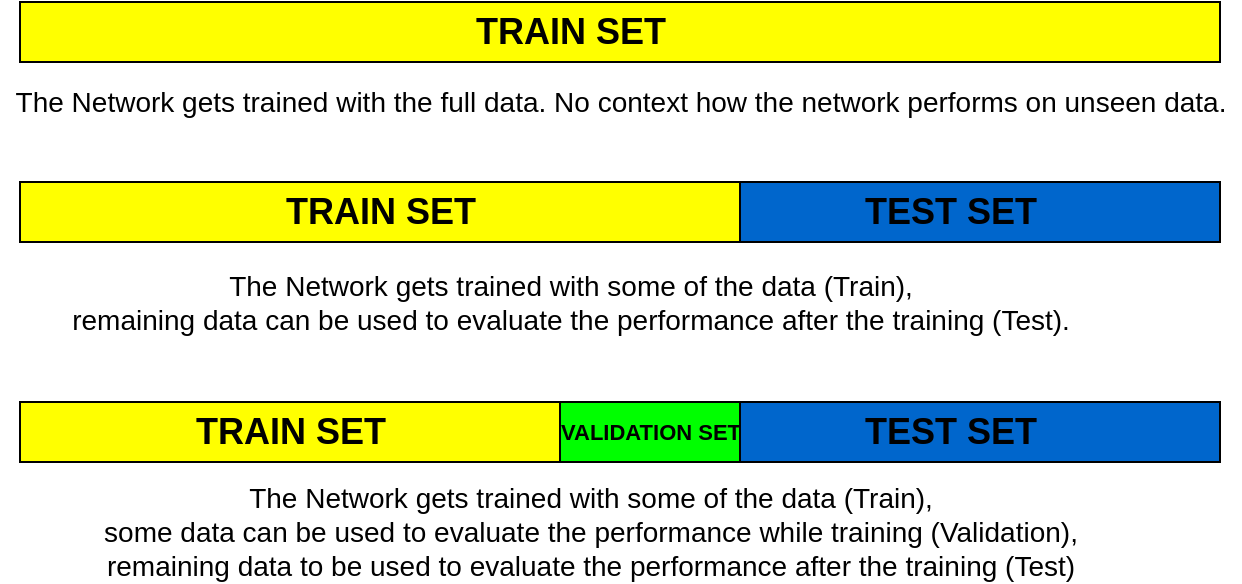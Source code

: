 <mxfile version="15.2.7" type="github">
  <diagram id="QYX2wHTmf0ZhpTRwsHYE" name="Page-1">
    <mxGraphModel dx="782" dy="468" grid="1" gridSize="10" guides="1" tooltips="1" connect="1" arrows="1" fold="1" page="1" pageScale="1" pageWidth="850" pageHeight="1100" math="0" shadow="0">
      <root>
        <mxCell id="0" />
        <mxCell id="1" parent="0" />
        <mxCell id="RThocE2uosENRFC7UYjA-23" value="" style="rounded=0;whiteSpace=wrap;html=1;fillColor=#FFFF00;" vertex="1" parent="1">
          <mxGeometry x="60" y="50" width="600" height="30" as="geometry" />
        </mxCell>
        <mxCell id="RThocE2uosENRFC7UYjA-26" value="&lt;font style=&quot;font-size: 18px&quot;&gt;&lt;b&gt;TRAIN SET&lt;/b&gt;&lt;/font&gt;" style="text;html=1;resizable=0;autosize=1;align=center;verticalAlign=middle;points=[];fillColor=none;strokeColor=none;rounded=0;" vertex="1" parent="1">
          <mxGeometry x="280" y="55" width="110" height="20" as="geometry" />
        </mxCell>
        <mxCell id="RThocE2uosENRFC7UYjA-28" value="" style="rounded=0;whiteSpace=wrap;html=1;fillColor=#FFFF00;" vertex="1" parent="1">
          <mxGeometry x="60" y="140" width="360" height="30" as="geometry" />
        </mxCell>
        <mxCell id="RThocE2uosENRFC7UYjA-30" value="" style="rounded=0;whiteSpace=wrap;html=1;fillColor=#0066CC;" vertex="1" parent="1">
          <mxGeometry x="420" y="140" width="240" height="30" as="geometry" />
        </mxCell>
        <mxCell id="RThocE2uosENRFC7UYjA-31" value="&lt;font style=&quot;font-size: 18px&quot;&gt;&lt;b&gt;TRAIN SET&lt;/b&gt;&lt;/font&gt;" style="text;html=1;resizable=0;autosize=1;align=center;verticalAlign=middle;points=[];fillColor=none;strokeColor=none;rounded=0;" vertex="1" parent="1">
          <mxGeometry x="185" y="145" width="110" height="20" as="geometry" />
        </mxCell>
        <mxCell id="RThocE2uosENRFC7UYjA-32" value="&lt;font style=&quot;font-size: 18px&quot;&gt;&lt;b&gt;TEST SET&lt;/b&gt;&lt;/font&gt;" style="text;html=1;resizable=0;autosize=1;align=center;verticalAlign=middle;points=[];fillColor=none;strokeColor=none;rounded=0;" vertex="1" parent="1">
          <mxGeometry x="475" y="145" width="100" height="20" as="geometry" />
        </mxCell>
        <mxCell id="RThocE2uosENRFC7UYjA-34" value="" style="rounded=0;whiteSpace=wrap;html=1;fillColor=#FFFF00;" vertex="1" parent="1">
          <mxGeometry x="60" y="250" width="270" height="30" as="geometry" />
        </mxCell>
        <mxCell id="RThocE2uosENRFC7UYjA-35" value="" style="rounded=0;whiteSpace=wrap;html=1;fillColor=#00FF00;" vertex="1" parent="1">
          <mxGeometry x="330" y="250" width="90" height="30" as="geometry" />
        </mxCell>
        <mxCell id="RThocE2uosENRFC7UYjA-36" value="" style="rounded=0;whiteSpace=wrap;html=1;fillColor=#0066CC;" vertex="1" parent="1">
          <mxGeometry x="420" y="250" width="240" height="30" as="geometry" />
        </mxCell>
        <mxCell id="RThocE2uosENRFC7UYjA-37" value="&lt;font style=&quot;font-size: 18px&quot;&gt;&lt;b&gt;TRAIN SET&lt;/b&gt;&lt;/font&gt;" style="text;html=1;resizable=0;autosize=1;align=center;verticalAlign=middle;points=[];fillColor=none;strokeColor=none;rounded=0;" vertex="1" parent="1">
          <mxGeometry x="140" y="255" width="110" height="20" as="geometry" />
        </mxCell>
        <mxCell id="RThocE2uosENRFC7UYjA-38" value="&lt;font style=&quot;font-size: 11px&quot;&gt;&lt;b&gt;VALIDATION SET&lt;/b&gt;&lt;/font&gt;" style="text;html=1;resizable=0;autosize=1;align=center;verticalAlign=middle;points=[];fillColor=none;strokeColor=none;rounded=0;" vertex="1" parent="1">
          <mxGeometry x="320" y="255" width="110" height="20" as="geometry" />
        </mxCell>
        <mxCell id="RThocE2uosENRFC7UYjA-39" value="&lt;font style=&quot;font-size: 18px&quot;&gt;&lt;b&gt;TEST SET&lt;/b&gt;&lt;/font&gt;" style="text;html=1;resizable=0;autosize=1;align=center;verticalAlign=middle;points=[];fillColor=none;strokeColor=none;rounded=0;" vertex="1" parent="1">
          <mxGeometry x="475" y="255" width="100" height="20" as="geometry" />
        </mxCell>
        <mxCell id="RThocE2uosENRFC7UYjA-40" value="&lt;font style=&quot;font-size: 14px&quot;&gt;The Network gets trained with the full data. No context how the network performs on unseen data.&lt;/font&gt;" style="text;html=1;resizable=0;autosize=1;align=center;verticalAlign=middle;points=[];fillColor=none;strokeColor=none;rounded=0;" vertex="1" parent="1">
          <mxGeometry x="50" y="90" width="620" height="20" as="geometry" />
        </mxCell>
        <mxCell id="RThocE2uosENRFC7UYjA-41" value="&lt;font style=&quot;font-size: 14px&quot;&gt;The Network gets trained with some of the data (Train),&lt;br&gt;remaining data can be used to evaluate the performance after the training (Test).&lt;/font&gt;" style="text;html=1;resizable=0;autosize=1;align=center;verticalAlign=middle;points=[];fillColor=none;strokeColor=none;rounded=0;" vertex="1" parent="1">
          <mxGeometry x="80" y="180" width="510" height="40" as="geometry" />
        </mxCell>
        <mxCell id="RThocE2uosENRFC7UYjA-42" value="&lt;font style=&quot;font-size: 14px&quot;&gt;The Network gets trained with some of the data (Train),&lt;br&gt;some data can be used to evaluate the performance while training (Validation),&lt;br&gt;remaining data to be used to evaluate the performance after the training (Test)&lt;br&gt;&lt;/font&gt;" style="text;html=1;resizable=0;autosize=1;align=center;verticalAlign=middle;points=[];fillColor=none;strokeColor=none;rounded=0;" vertex="1" parent="1">
          <mxGeometry x="95" y="290" width="500" height="50" as="geometry" />
        </mxCell>
      </root>
    </mxGraphModel>
  </diagram>
</mxfile>
